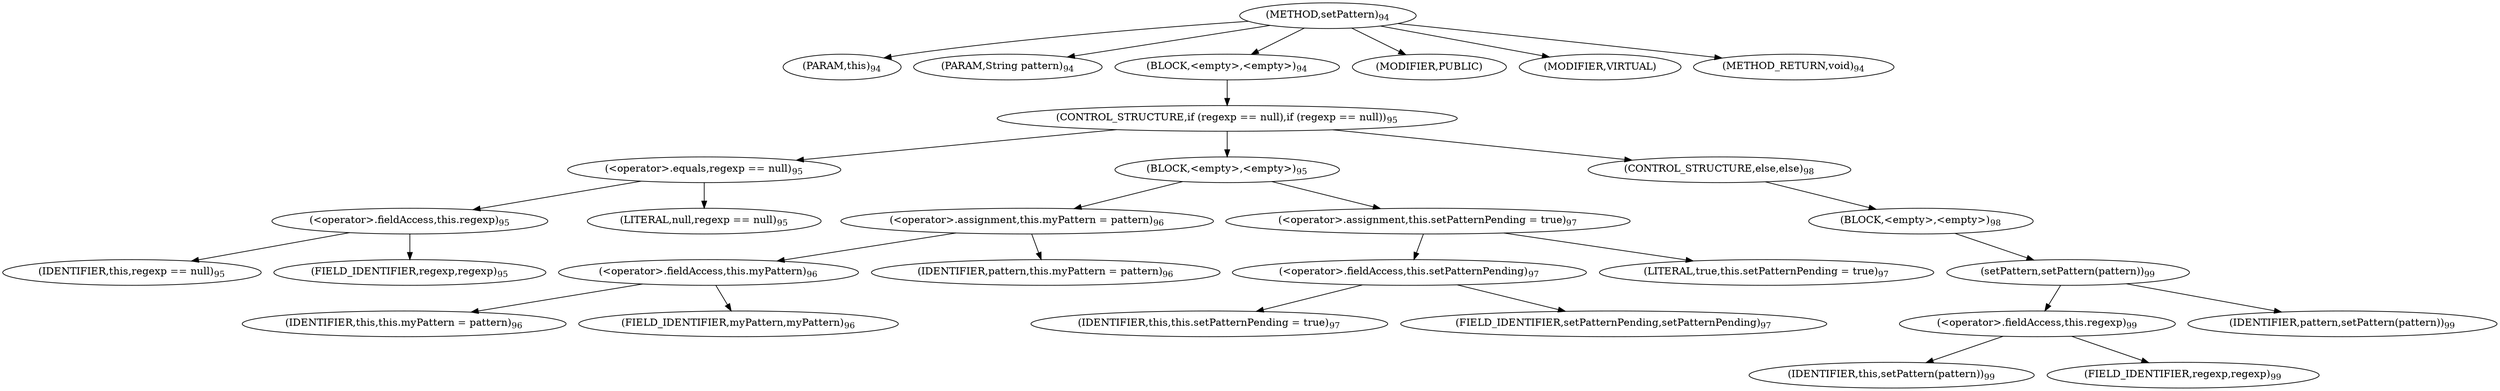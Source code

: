 digraph "setPattern" {  
"110" [label = <(METHOD,setPattern)<SUB>94</SUB>> ]
"111" [label = <(PARAM,this)<SUB>94</SUB>> ]
"112" [label = <(PARAM,String pattern)<SUB>94</SUB>> ]
"113" [label = <(BLOCK,&lt;empty&gt;,&lt;empty&gt;)<SUB>94</SUB>> ]
"114" [label = <(CONTROL_STRUCTURE,if (regexp == null),if (regexp == null))<SUB>95</SUB>> ]
"115" [label = <(&lt;operator&gt;.equals,regexp == null)<SUB>95</SUB>> ]
"116" [label = <(&lt;operator&gt;.fieldAccess,this.regexp)<SUB>95</SUB>> ]
"117" [label = <(IDENTIFIER,this,regexp == null)<SUB>95</SUB>> ]
"118" [label = <(FIELD_IDENTIFIER,regexp,regexp)<SUB>95</SUB>> ]
"119" [label = <(LITERAL,null,regexp == null)<SUB>95</SUB>> ]
"120" [label = <(BLOCK,&lt;empty&gt;,&lt;empty&gt;)<SUB>95</SUB>> ]
"121" [label = <(&lt;operator&gt;.assignment,this.myPattern = pattern)<SUB>96</SUB>> ]
"122" [label = <(&lt;operator&gt;.fieldAccess,this.myPattern)<SUB>96</SUB>> ]
"123" [label = <(IDENTIFIER,this,this.myPattern = pattern)<SUB>96</SUB>> ]
"124" [label = <(FIELD_IDENTIFIER,myPattern,myPattern)<SUB>96</SUB>> ]
"125" [label = <(IDENTIFIER,pattern,this.myPattern = pattern)<SUB>96</SUB>> ]
"126" [label = <(&lt;operator&gt;.assignment,this.setPatternPending = true)<SUB>97</SUB>> ]
"127" [label = <(&lt;operator&gt;.fieldAccess,this.setPatternPending)<SUB>97</SUB>> ]
"128" [label = <(IDENTIFIER,this,this.setPatternPending = true)<SUB>97</SUB>> ]
"129" [label = <(FIELD_IDENTIFIER,setPatternPending,setPatternPending)<SUB>97</SUB>> ]
"130" [label = <(LITERAL,true,this.setPatternPending = true)<SUB>97</SUB>> ]
"131" [label = <(CONTROL_STRUCTURE,else,else)<SUB>98</SUB>> ]
"132" [label = <(BLOCK,&lt;empty&gt;,&lt;empty&gt;)<SUB>98</SUB>> ]
"133" [label = <(setPattern,setPattern(pattern))<SUB>99</SUB>> ]
"134" [label = <(&lt;operator&gt;.fieldAccess,this.regexp)<SUB>99</SUB>> ]
"135" [label = <(IDENTIFIER,this,setPattern(pattern))<SUB>99</SUB>> ]
"136" [label = <(FIELD_IDENTIFIER,regexp,regexp)<SUB>99</SUB>> ]
"137" [label = <(IDENTIFIER,pattern,setPattern(pattern))<SUB>99</SUB>> ]
"138" [label = <(MODIFIER,PUBLIC)> ]
"139" [label = <(MODIFIER,VIRTUAL)> ]
"140" [label = <(METHOD_RETURN,void)<SUB>94</SUB>> ]
  "110" -> "111" 
  "110" -> "112" 
  "110" -> "113" 
  "110" -> "138" 
  "110" -> "139" 
  "110" -> "140" 
  "113" -> "114" 
  "114" -> "115" 
  "114" -> "120" 
  "114" -> "131" 
  "115" -> "116" 
  "115" -> "119" 
  "116" -> "117" 
  "116" -> "118" 
  "120" -> "121" 
  "120" -> "126" 
  "121" -> "122" 
  "121" -> "125" 
  "122" -> "123" 
  "122" -> "124" 
  "126" -> "127" 
  "126" -> "130" 
  "127" -> "128" 
  "127" -> "129" 
  "131" -> "132" 
  "132" -> "133" 
  "133" -> "134" 
  "133" -> "137" 
  "134" -> "135" 
  "134" -> "136" 
}
